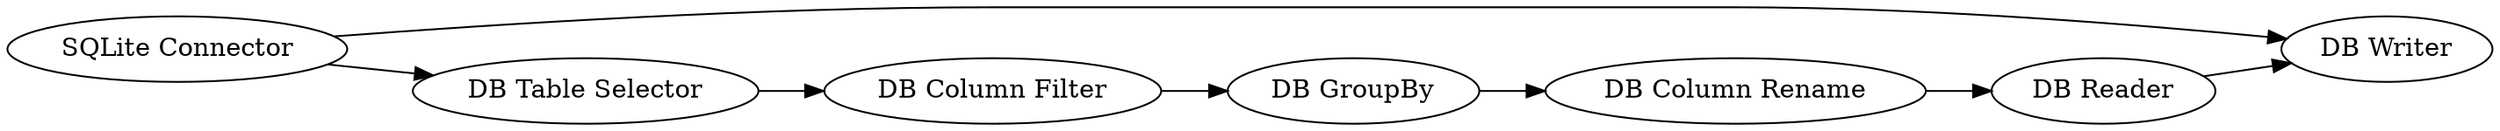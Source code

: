 digraph {
	1 -> 8
	7 -> 3
	3 -> 8
	2 -> 4
	1 -> 2
	6 -> 7
	4 -> 6
	1 [label="SQLite Connector"]
	7 [label="DB Column Rename"]
	4 [label="DB Column Filter"]
	8 [label="DB Writer"]
	6 [label="DB GroupBy"]
	3 [label="DB Reader"]
	2 [label="DB Table Selector"]
	rankdir=LR
}
